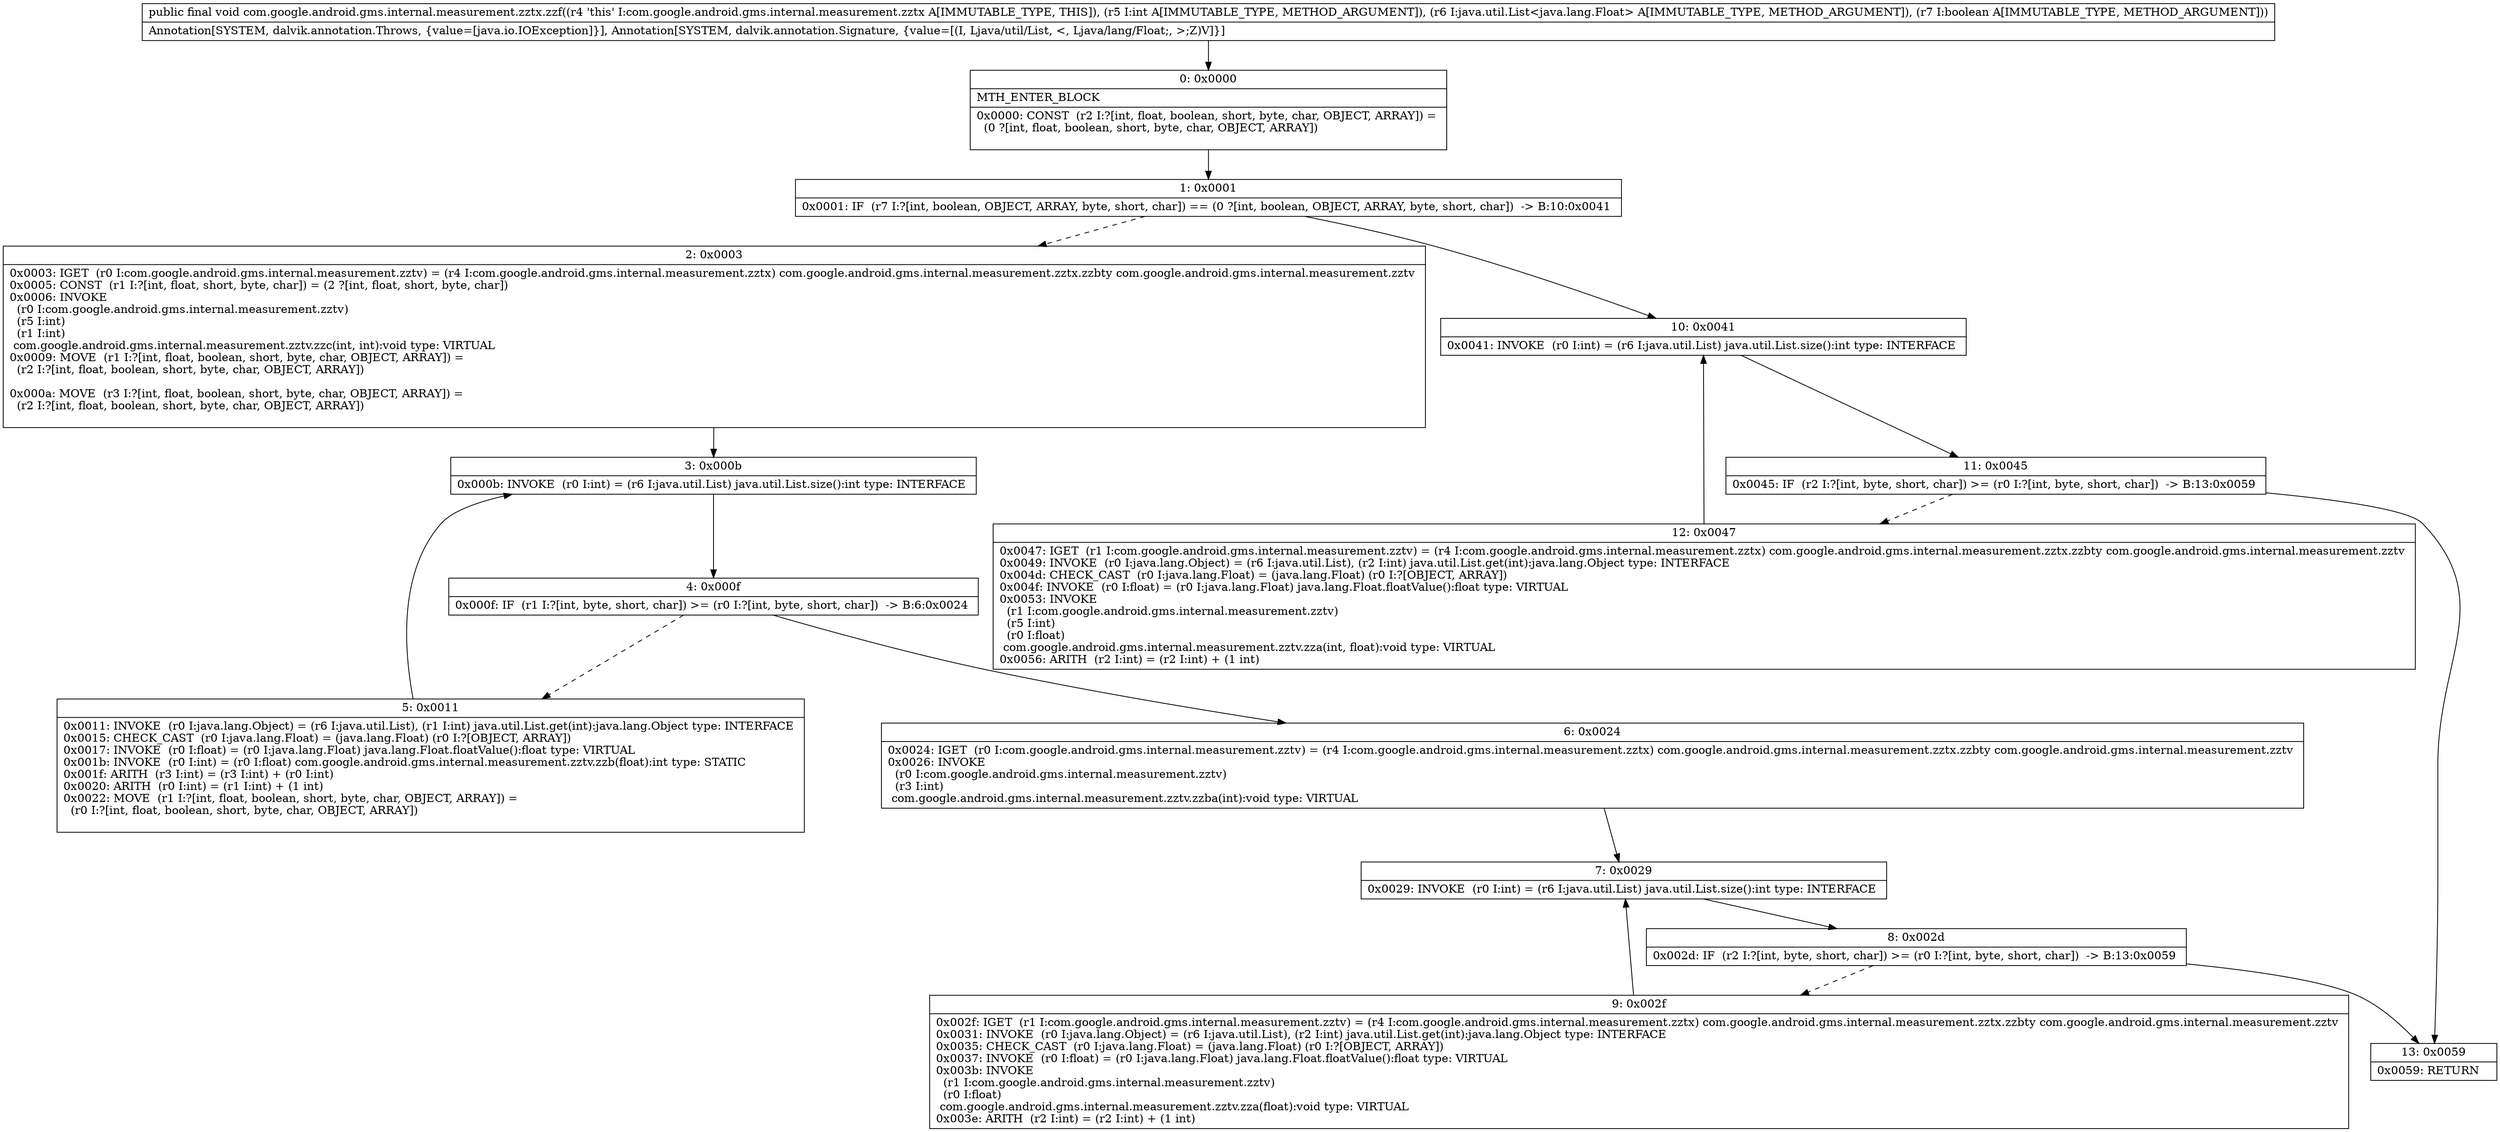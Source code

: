 digraph "CFG forcom.google.android.gms.internal.measurement.zztx.zzf(ILjava\/util\/List;Z)V" {
Node_0 [shape=record,label="{0\:\ 0x0000|MTH_ENTER_BLOCK\l|0x0000: CONST  (r2 I:?[int, float, boolean, short, byte, char, OBJECT, ARRAY]) = \l  (0 ?[int, float, boolean, short, byte, char, OBJECT, ARRAY])\l \l}"];
Node_1 [shape=record,label="{1\:\ 0x0001|0x0001: IF  (r7 I:?[int, boolean, OBJECT, ARRAY, byte, short, char]) == (0 ?[int, boolean, OBJECT, ARRAY, byte, short, char])  \-\> B:10:0x0041 \l}"];
Node_2 [shape=record,label="{2\:\ 0x0003|0x0003: IGET  (r0 I:com.google.android.gms.internal.measurement.zztv) = (r4 I:com.google.android.gms.internal.measurement.zztx) com.google.android.gms.internal.measurement.zztx.zzbty com.google.android.gms.internal.measurement.zztv \l0x0005: CONST  (r1 I:?[int, float, short, byte, char]) = (2 ?[int, float, short, byte, char]) \l0x0006: INVOKE  \l  (r0 I:com.google.android.gms.internal.measurement.zztv)\l  (r5 I:int)\l  (r1 I:int)\l com.google.android.gms.internal.measurement.zztv.zzc(int, int):void type: VIRTUAL \l0x0009: MOVE  (r1 I:?[int, float, boolean, short, byte, char, OBJECT, ARRAY]) = \l  (r2 I:?[int, float, boolean, short, byte, char, OBJECT, ARRAY])\l \l0x000a: MOVE  (r3 I:?[int, float, boolean, short, byte, char, OBJECT, ARRAY]) = \l  (r2 I:?[int, float, boolean, short, byte, char, OBJECT, ARRAY])\l \l}"];
Node_3 [shape=record,label="{3\:\ 0x000b|0x000b: INVOKE  (r0 I:int) = (r6 I:java.util.List) java.util.List.size():int type: INTERFACE \l}"];
Node_4 [shape=record,label="{4\:\ 0x000f|0x000f: IF  (r1 I:?[int, byte, short, char]) \>= (r0 I:?[int, byte, short, char])  \-\> B:6:0x0024 \l}"];
Node_5 [shape=record,label="{5\:\ 0x0011|0x0011: INVOKE  (r0 I:java.lang.Object) = (r6 I:java.util.List), (r1 I:int) java.util.List.get(int):java.lang.Object type: INTERFACE \l0x0015: CHECK_CAST  (r0 I:java.lang.Float) = (java.lang.Float) (r0 I:?[OBJECT, ARRAY]) \l0x0017: INVOKE  (r0 I:float) = (r0 I:java.lang.Float) java.lang.Float.floatValue():float type: VIRTUAL \l0x001b: INVOKE  (r0 I:int) = (r0 I:float) com.google.android.gms.internal.measurement.zztv.zzb(float):int type: STATIC \l0x001f: ARITH  (r3 I:int) = (r3 I:int) + (r0 I:int) \l0x0020: ARITH  (r0 I:int) = (r1 I:int) + (1 int) \l0x0022: MOVE  (r1 I:?[int, float, boolean, short, byte, char, OBJECT, ARRAY]) = \l  (r0 I:?[int, float, boolean, short, byte, char, OBJECT, ARRAY])\l \l}"];
Node_6 [shape=record,label="{6\:\ 0x0024|0x0024: IGET  (r0 I:com.google.android.gms.internal.measurement.zztv) = (r4 I:com.google.android.gms.internal.measurement.zztx) com.google.android.gms.internal.measurement.zztx.zzbty com.google.android.gms.internal.measurement.zztv \l0x0026: INVOKE  \l  (r0 I:com.google.android.gms.internal.measurement.zztv)\l  (r3 I:int)\l com.google.android.gms.internal.measurement.zztv.zzba(int):void type: VIRTUAL \l}"];
Node_7 [shape=record,label="{7\:\ 0x0029|0x0029: INVOKE  (r0 I:int) = (r6 I:java.util.List) java.util.List.size():int type: INTERFACE \l}"];
Node_8 [shape=record,label="{8\:\ 0x002d|0x002d: IF  (r2 I:?[int, byte, short, char]) \>= (r0 I:?[int, byte, short, char])  \-\> B:13:0x0059 \l}"];
Node_9 [shape=record,label="{9\:\ 0x002f|0x002f: IGET  (r1 I:com.google.android.gms.internal.measurement.zztv) = (r4 I:com.google.android.gms.internal.measurement.zztx) com.google.android.gms.internal.measurement.zztx.zzbty com.google.android.gms.internal.measurement.zztv \l0x0031: INVOKE  (r0 I:java.lang.Object) = (r6 I:java.util.List), (r2 I:int) java.util.List.get(int):java.lang.Object type: INTERFACE \l0x0035: CHECK_CAST  (r0 I:java.lang.Float) = (java.lang.Float) (r0 I:?[OBJECT, ARRAY]) \l0x0037: INVOKE  (r0 I:float) = (r0 I:java.lang.Float) java.lang.Float.floatValue():float type: VIRTUAL \l0x003b: INVOKE  \l  (r1 I:com.google.android.gms.internal.measurement.zztv)\l  (r0 I:float)\l com.google.android.gms.internal.measurement.zztv.zza(float):void type: VIRTUAL \l0x003e: ARITH  (r2 I:int) = (r2 I:int) + (1 int) \l}"];
Node_10 [shape=record,label="{10\:\ 0x0041|0x0041: INVOKE  (r0 I:int) = (r6 I:java.util.List) java.util.List.size():int type: INTERFACE \l}"];
Node_11 [shape=record,label="{11\:\ 0x0045|0x0045: IF  (r2 I:?[int, byte, short, char]) \>= (r0 I:?[int, byte, short, char])  \-\> B:13:0x0059 \l}"];
Node_12 [shape=record,label="{12\:\ 0x0047|0x0047: IGET  (r1 I:com.google.android.gms.internal.measurement.zztv) = (r4 I:com.google.android.gms.internal.measurement.zztx) com.google.android.gms.internal.measurement.zztx.zzbty com.google.android.gms.internal.measurement.zztv \l0x0049: INVOKE  (r0 I:java.lang.Object) = (r6 I:java.util.List), (r2 I:int) java.util.List.get(int):java.lang.Object type: INTERFACE \l0x004d: CHECK_CAST  (r0 I:java.lang.Float) = (java.lang.Float) (r0 I:?[OBJECT, ARRAY]) \l0x004f: INVOKE  (r0 I:float) = (r0 I:java.lang.Float) java.lang.Float.floatValue():float type: VIRTUAL \l0x0053: INVOKE  \l  (r1 I:com.google.android.gms.internal.measurement.zztv)\l  (r5 I:int)\l  (r0 I:float)\l com.google.android.gms.internal.measurement.zztv.zza(int, float):void type: VIRTUAL \l0x0056: ARITH  (r2 I:int) = (r2 I:int) + (1 int) \l}"];
Node_13 [shape=record,label="{13\:\ 0x0059|0x0059: RETURN   \l}"];
MethodNode[shape=record,label="{public final void com.google.android.gms.internal.measurement.zztx.zzf((r4 'this' I:com.google.android.gms.internal.measurement.zztx A[IMMUTABLE_TYPE, THIS]), (r5 I:int A[IMMUTABLE_TYPE, METHOD_ARGUMENT]), (r6 I:java.util.List\<java.lang.Float\> A[IMMUTABLE_TYPE, METHOD_ARGUMENT]), (r7 I:boolean A[IMMUTABLE_TYPE, METHOD_ARGUMENT]))  | Annotation[SYSTEM, dalvik.annotation.Throws, \{value=[java.io.IOException]\}], Annotation[SYSTEM, dalvik.annotation.Signature, \{value=[(I, Ljava\/util\/List, \<, Ljava\/lang\/Float;, \>;Z)V]\}]\l}"];
MethodNode -> Node_0;
Node_0 -> Node_1;
Node_1 -> Node_2[style=dashed];
Node_1 -> Node_10;
Node_2 -> Node_3;
Node_3 -> Node_4;
Node_4 -> Node_5[style=dashed];
Node_4 -> Node_6;
Node_5 -> Node_3;
Node_6 -> Node_7;
Node_7 -> Node_8;
Node_8 -> Node_9[style=dashed];
Node_8 -> Node_13;
Node_9 -> Node_7;
Node_10 -> Node_11;
Node_11 -> Node_12[style=dashed];
Node_11 -> Node_13;
Node_12 -> Node_10;
}

